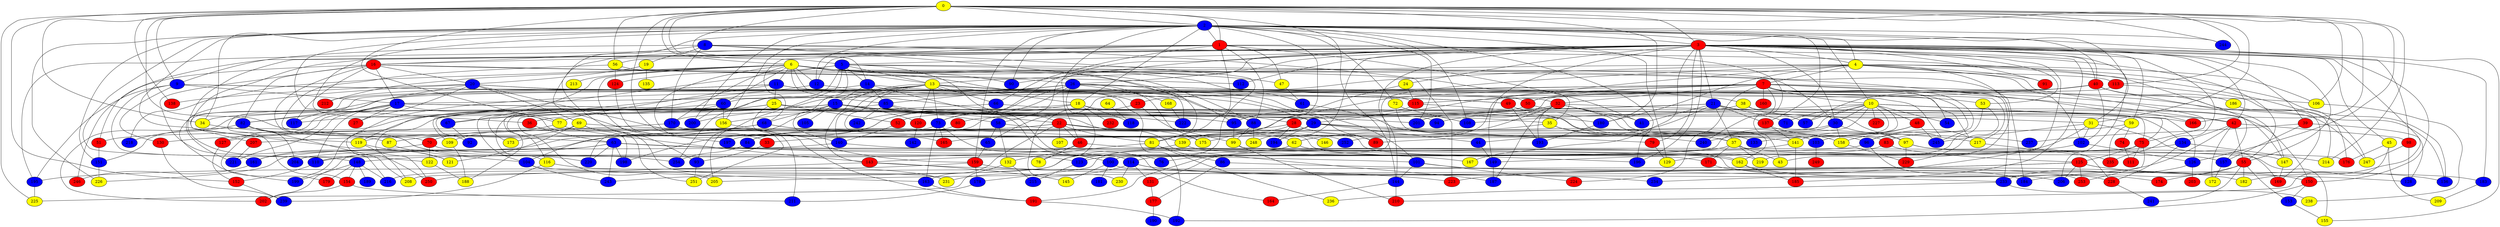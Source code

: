 graph {
0 [style = filled fillcolor = yellow];
1 [style = filled fillcolor = red];
2 [style = filled fillcolor = blue];
3 [style = filled fillcolor = red];
4 [style = filled fillcolor = yellow];
5 [style = filled fillcolor = blue];
6 [style = filled fillcolor = yellow];
7 [style = filled fillcolor = red];
8 [style = filled fillcolor = blue];
9 [style = filled fillcolor = blue];
10 [style = filled fillcolor = yellow];
11 [style = filled fillcolor = blue];
12 [style = filled fillcolor = blue];
13 [style = filled fillcolor = yellow];
14 [style = filled fillcolor = blue];
15 [style = filled fillcolor = blue];
16 [style = filled fillcolor = red];
17 [style = filled fillcolor = blue];
18 [style = filled fillcolor = yellow];
19 [style = filled fillcolor = yellow];
20 [style = filled fillcolor = blue];
21 [style = filled fillcolor = blue];
22 [style = filled fillcolor = red];
23 [style = filled fillcolor = red];
24 [style = filled fillcolor = yellow];
25 [style = filled fillcolor = yellow];
26 [style = filled fillcolor = blue];
27 [style = filled fillcolor = red];
28 [style = filled fillcolor = red];
29 [style = filled fillcolor = blue];
30 [style = filled fillcolor = blue];
31 [style = filled fillcolor = yellow];
32 [style = filled fillcolor = red];
33 [style = filled fillcolor = red];
34 [style = filled fillcolor = yellow];
35 [style = filled fillcolor = yellow];
36 [style = filled fillcolor = red];
37 [style = filled fillcolor = yellow];
38 [style = filled fillcolor = yellow];
39 [style = filled fillcolor = red];
40 [style = filled fillcolor = red];
41 [style = filled fillcolor = blue];
42 [style = filled fillcolor = red];
43 [style = filled fillcolor = yellow];
44 [style = filled fillcolor = blue];
45 [style = filled fillcolor = yellow];
46 [style = filled fillcolor = red];
47 [style = filled fillcolor = yellow];
48 [style = filled fillcolor = red];
49 [style = filled fillcolor = red];
50 [style = filled fillcolor = red];
51 [style = filled fillcolor = red];
52 [style = filled fillcolor = red];
53 [style = filled fillcolor = yellow];
54 [style = filled fillcolor = blue];
55 [style = filled fillcolor = red];
56 [style = filled fillcolor = yellow];
57 [style = filled fillcolor = blue];
58 [style = filled fillcolor = blue];
59 [style = filled fillcolor = yellow];
60 [style = filled fillcolor = blue];
61 [style = filled fillcolor = blue];
62 [style = filled fillcolor = yellow];
63 [style = filled fillcolor = blue];
64 [style = filled fillcolor = yellow];
65 [style = filled fillcolor = blue];
66 [style = filled fillcolor = blue];
67 [style = filled fillcolor = blue];
68 [style = filled fillcolor = blue];
69 [style = filled fillcolor = yellow];
70 [style = filled fillcolor = red];
71 [style = filled fillcolor = blue];
72 [style = filled fillcolor = yellow];
73 [style = filled fillcolor = blue];
74 [style = filled fillcolor = red];
75 [style = filled fillcolor = red];
76 [style = filled fillcolor = blue];
77 [style = filled fillcolor = yellow];
78 [style = filled fillcolor = yellow];
79 [style = filled fillcolor = red];
80 [style = filled fillcolor = red];
81 [style = filled fillcolor = yellow];
82 [style = filled fillcolor = blue];
83 [style = filled fillcolor = red];
84 [style = filled fillcolor = blue];
85 [style = filled fillcolor = blue];
86 [style = filled fillcolor = blue];
87 [style = filled fillcolor = yellow];
88 [style = filled fillcolor = blue];
89 [style = filled fillcolor = red];
90 [style = filled fillcolor = blue];
91 [style = filled fillcolor = red];
92 [style = filled fillcolor = blue];
93 [style = filled fillcolor = blue];
94 [style = filled fillcolor = blue];
95 [style = filled fillcolor = blue];
96 [style = filled fillcolor = blue];
97 [style = filled fillcolor = yellow];
98 [style = filled fillcolor = red];
99 [style = filled fillcolor = yellow];
100 [style = filled fillcolor = blue];
101 [style = filled fillcolor = blue];
102 [style = filled fillcolor = blue];
103 [style = filled fillcolor = blue];
104 [style = filled fillcolor = blue];
105 [style = filled fillcolor = blue];
106 [style = filled fillcolor = yellow];
107 [style = filled fillcolor = yellow];
108 [style = filled fillcolor = blue];
109 [style = filled fillcolor = yellow];
110 [style = filled fillcolor = blue];
111 [style = filled fillcolor = red];
112 [style = filled fillcolor = blue];
113 [style = filled fillcolor = red];
114 [style = filled fillcolor = blue];
115 [style = filled fillcolor = red];
116 [style = filled fillcolor = yellow];
117 [style = filled fillcolor = blue];
118 [style = filled fillcolor = blue];
119 [style = filled fillcolor = yellow];
120 [style = filled fillcolor = red];
121 [style = filled fillcolor = yellow];
122 [style = filled fillcolor = yellow];
123 [style = filled fillcolor = blue];
124 [style = filled fillcolor = red];
125 [style = filled fillcolor = red];
126 [style = filled fillcolor = blue];
127 [style = filled fillcolor = red];
128 [style = filled fillcolor = blue];
129 [style = filled fillcolor = yellow];
130 [style = filled fillcolor = red];
131 [style = filled fillcolor = red];
132 [style = filled fillcolor = yellow];
133 [style = filled fillcolor = blue];
134 [style = filled fillcolor = blue];
135 [style = filled fillcolor = yellow];
136 [style = filled fillcolor = blue];
137 [style = filled fillcolor = red];
138 [style = filled fillcolor = red];
139 [style = filled fillcolor = yellow];
140 [style = filled fillcolor = blue];
141 [style = filled fillcolor = yellow];
142 [style = filled fillcolor = blue];
143 [style = filled fillcolor = red];
144 [style = filled fillcolor = blue];
145 [style = filled fillcolor = yellow];
146 [style = filled fillcolor = yellow];
147 [style = filled fillcolor = yellow];
148 [style = filled fillcolor = blue];
149 [style = filled fillcolor = blue];
150 [style = filled fillcolor = red];
151 [style = filled fillcolor = blue];
152 [style = filled fillcolor = red];
153 [style = filled fillcolor = blue];
154 [style = filled fillcolor = red];
155 [style = filled fillcolor = yellow];
156 [style = filled fillcolor = yellow];
157 [style = filled fillcolor = blue];
158 [style = filled fillcolor = yellow];
159 [style = filled fillcolor = red];
160 [style = filled fillcolor = red];
161 [style = filled fillcolor = blue];
162 [style = filled fillcolor = yellow];
163 [style = filled fillcolor = blue];
164 [style = filled fillcolor = red];
165 [style = filled fillcolor = red];
166 [style = filled fillcolor = red];
167 [style = filled fillcolor = yellow];
168 [style = filled fillcolor = yellow];
169 [style = filled fillcolor = red];
170 [style = filled fillcolor = blue];
171 [style = filled fillcolor = red];
172 [style = filled fillcolor = yellow];
173 [style = filled fillcolor = yellow];
174 [style = filled fillcolor = red];
175 [style = filled fillcolor = yellow];
176 [style = filled fillcolor = red];
177 [style = filled fillcolor = red];
178 [style = filled fillcolor = blue];
179 [style = filled fillcolor = red];
180 [style = filled fillcolor = blue];
181 [style = filled fillcolor = blue];
182 [style = filled fillcolor = yellow];
183 [style = filled fillcolor = blue];
184 [style = filled fillcolor = blue];
185 [style = filled fillcolor = red];
186 [style = filled fillcolor = yellow];
187 [style = filled fillcolor = blue];
188 [style = filled fillcolor = yellow];
189 [style = filled fillcolor = blue];
190 [style = filled fillcolor = blue];
191 [style = filled fillcolor = red];
192 [style = filled fillcolor = blue];
193 [style = filled fillcolor = blue];
194 [style = filled fillcolor = blue];
195 [style = filled fillcolor = blue];
196 [style = filled fillcolor = blue];
197 [style = filled fillcolor = blue];
198 [style = filled fillcolor = blue];
199 [style = filled fillcolor = blue];
200 [style = filled fillcolor = blue];
201 [style = filled fillcolor = blue];
202 [style = filled fillcolor = red];
203 [style = filled fillcolor = red];
204 [style = filled fillcolor = blue];
205 [style = filled fillcolor = yellow];
206 [style = filled fillcolor = blue];
207 [style = filled fillcolor = red];
208 [style = filled fillcolor = yellow];
209 [style = filled fillcolor = yellow];
210 [style = filled fillcolor = red];
211 [style = filled fillcolor = blue];
212 [style = filled fillcolor = red];
213 [style = filled fillcolor = yellow];
214 [style = filled fillcolor = yellow];
215 [style = filled fillcolor = blue];
216 [style = filled fillcolor = blue];
217 [style = filled fillcolor = yellow];
218 [style = filled fillcolor = blue];
219 [style = filled fillcolor = yellow];
220 [style = filled fillcolor = blue];
221 [style = filled fillcolor = blue];
222 [style = filled fillcolor = blue];
223 [style = filled fillcolor = red];
224 [style = filled fillcolor = red];
225 [style = filled fillcolor = yellow];
226 [style = filled fillcolor = yellow];
227 [style = filled fillcolor = red];
228 [style = filled fillcolor = red];
229 [style = filled fillcolor = red];
230 [style = filled fillcolor = yellow];
231 [style = filled fillcolor = yellow];
232 [style = filled fillcolor = red];
233 [style = filled fillcolor = blue];
234 [style = filled fillcolor = blue];
235 [style = filled fillcolor = red];
236 [style = filled fillcolor = yellow];
237 [style = filled fillcolor = blue];
238 [style = filled fillcolor = yellow];
239 [style = filled fillcolor = blue];
240 [style = filled fillcolor = blue];
241 [style = filled fillcolor = blue];
242 [style = filled fillcolor = blue];
243 [style = filled fillcolor = blue];
244 [style = filled fillcolor = blue];
245 [style = filled fillcolor = blue];
246 [style = filled fillcolor = red];
247 [style = filled fillcolor = yellow];
248 [style = filled fillcolor = yellow];
249 [style = filled fillcolor = red];
250 [style = filled fillcolor = red];
251 [style = filled fillcolor = yellow];
252 [style = filled fillcolor = blue];
253 [style = filled fillcolor = red];
254 [style = filled fillcolor = blue];
0 -- 5;
0 -- 3;
0 -- 1;
0 -- 2;
0 -- 6;
0 -- 9;
0 -- 14;
0 -- 31;
0 -- 34;
0 -- 56;
0 -- 63;
0 -- 77;
0 -- 106;
0 -- 113;
0 -- 126;
0 -- 138;
0 -- 144;
0 -- 152;
0 -- 166;
0 -- 180;
0 -- 211;
0 -- 214;
0 -- 225;
0 -- 244;
2 -- 1;
2 -- 3;
2 -- 4;
2 -- 10;
2 -- 12;
2 -- 18;
2 -- 31;
2 -- 33;
2 -- 34;
2 -- 36;
2 -- 40;
2 -- 46;
2 -- 72;
2 -- 90;
2 -- 98;
2 -- 108;
2 -- 119;
2 -- 129;
2 -- 137;
2 -- 148;
2 -- 151;
2 -- 156;
2 -- 159;
2 -- 175;
2 -- 196;
2 -- 198;
2 -- 200;
2 -- 201;
2 -- 226;
2 -- 244;
1 -- 12;
1 -- 16;
1 -- 41;
1 -- 43;
1 -- 47;
1 -- 55;
1 -- 66;
1 -- 81;
1 -- 88;
1 -- 93;
1 -- 195;
3 -- 4;
3 -- 5;
3 -- 21;
3 -- 24;
3 -- 26;
3 -- 30;
3 -- 39;
3 -- 40;
3 -- 42;
3 -- 45;
3 -- 51;
3 -- 53;
3 -- 55;
3 -- 56;
3 -- 58;
3 -- 59;
3 -- 68;
3 -- 73;
3 -- 79;
3 -- 90;
3 -- 91;
3 -- 112;
3 -- 121;
3 -- 122;
3 -- 144;
3 -- 149;
3 -- 150;
3 -- 155;
3 -- 167;
3 -- 182;
3 -- 183;
3 -- 185;
3 -- 196;
3 -- 206;
3 -- 223;
3 -- 235;
3 -- 248;
4 -- 7;
4 -- 13;
4 -- 29;
4 -- 43;
4 -- 65;
4 -- 75;
4 -- 91;
4 -- 100;
4 -- 102;
4 -- 106;
4 -- 136;
4 -- 180;
4 -- 247;
5 -- 13;
5 -- 14;
5 -- 22;
5 -- 93;
5 -- 109;
5 -- 124;
5 -- 140;
5 -- 184;
5 -- 223;
5 -- 254;
6 -- 11;
6 -- 12;
6 -- 13;
6 -- 23;
6 -- 30;
6 -- 47;
6 -- 60;
6 -- 61;
6 -- 67;
6 -- 85;
6 -- 88;
6 -- 90;
6 -- 94;
6 -- 95;
6 -- 170;
6 -- 191;
6 -- 197;
6 -- 212;
6 -- 213;
6 -- 218;
7 -- 10;
7 -- 17;
7 -- 23;
7 -- 32;
7 -- 42;
7 -- 50;
7 -- 54;
7 -- 60;
7 -- 96;
7 -- 136;
7 -- 160;
7 -- 165;
7 -- 194;
7 -- 224;
7 -- 233;
7 -- 240;
7 -- 245;
7 -- 247;
8 -- 9;
8 -- 16;
8 -- 19;
8 -- 35;
8 -- 81;
8 -- 123;
8 -- 157;
8 -- 170;
9 -- 17;
9 -- 49;
9 -- 130;
9 -- 158;
9 -- 161;
9 -- 195;
10 -- 30;
10 -- 48;
10 -- 54;
10 -- 57;
10 -- 71;
10 -- 75;
10 -- 89;
10 -- 108;
10 -- 126;
10 -- 133;
10 -- 147;
10 -- 227;
10 -- 240;
10 -- 252;
11 -- 25;
11 -- 29;
11 -- 77;
11 -- 89;
11 -- 199;
11 -- 212;
12 -- 49;
12 -- 173;
13 -- 15;
13 -- 18;
13 -- 53;
13 -- 66;
13 -- 73;
13 -- 82;
13 -- 96;
13 -- 101;
13 -- 106;
13 -- 120;
13 -- 139;
13 -- 140;
13 -- 143;
13 -- 192;
13 -- 200;
13 -- 217;
13 -- 250;
14 -- 15;
14 -- 76;
14 -- 85;
14 -- 115;
14 -- 207;
15 -- 22;
15 -- 35;
15 -- 58;
15 -- 67;
15 -- 68;
15 -- 95;
15 -- 97;
15 -- 105;
15 -- 116;
15 -- 120;
15 -- 151;
15 -- 180;
15 -- 188;
15 -- 199;
15 -- 205;
15 -- 250;
16 -- 17;
16 -- 20;
16 -- 26;
16 -- 82;
16 -- 112;
16 -- 117;
16 -- 166;
16 -- 216;
16 -- 220;
16 -- 246;
17 -- 27;
17 -- 29;
17 -- 77;
17 -- 82;
17 -- 110;
17 -- 127;
17 -- 179;
17 -- 187;
17 -- 201;
17 -- 221;
17 -- 222;
18 -- 59;
18 -- 73;
18 -- 118;
18 -- 198;
18 -- 232;
19 -- 20;
19 -- 135;
20 -- 27;
20 -- 28;
20 -- 50;
20 -- 62;
20 -- 69;
20 -- 117;
20 -- 138;
20 -- 221;
21 -- 28;
21 -- 37;
21 -- 41;
21 -- 44;
21 -- 71;
21 -- 104;
21 -- 137;
21 -- 166;
22 -- 46;
22 -- 51;
22 -- 81;
22 -- 96;
22 -- 107;
22 -- 127;
22 -- 162;
22 -- 163;
22 -- 175;
23 -- 99;
23 -- 230;
24 -- 95;
24 -- 115;
25 -- 31;
25 -- 34;
25 -- 52;
25 -- 117;
25 -- 134;
25 -- 165;
25 -- 202;
26 -- 32;
26 -- 38;
26 -- 78;
26 -- 84;
26 -- 85;
26 -- 92;
26 -- 154;
26 -- 168;
26 -- 175;
26 -- 222;
26 -- 242;
28 -- 89;
28 -- 139;
28 -- 194;
28 -- 197;
29 -- 37;
29 -- 44;
29 -- 79;
29 -- 84;
29 -- 161;
29 -- 173;
29 -- 194;
29 -- 217;
29 -- 226;
30 -- 33;
30 -- 97;
30 -- 114;
30 -- 158;
31 -- 102;
31 -- 131;
31 -- 169;
31 -- 245;
32 -- 36;
32 -- 37;
32 -- 41;
32 -- 42;
32 -- 62;
32 -- 80;
32 -- 103;
32 -- 187;
32 -- 193;
33 -- 93;
34 -- 87;
35 -- 62;
35 -- 133;
35 -- 240;
36 -- 63;
37 -- 43;
37 -- 76;
37 -- 157;
37 -- 171;
37 -- 219;
38 -- 57;
38 -- 94;
38 -- 150;
39 -- 128;
39 -- 157;
39 -- 237;
40 -- 50;
40 -- 57;
40 -- 102;
40 -- 115;
40 -- 116;
40 -- 147;
40 -- 169;
40 -- 186;
42 -- 55;
42 -- 98;
42 -- 134;
42 -- 172;
42 -- 234;
44 -- 149;
45 -- 176;
45 -- 209;
45 -- 210;
46 -- 78;
46 -- 110;
46 -- 155;
47 -- 61;
48 -- 103;
48 -- 141;
48 -- 245;
49 -- 103;
49 -- 193;
50 -- 52;
50 -- 75;
51 -- 151;
52 -- 140;
53 -- 219;
53 -- 229;
55 -- 153;
55 -- 174;
55 -- 182;
55 -- 184;
55 -- 241;
56 -- 70;
56 -- 113;
56 -- 124;
58 -- 65;
58 -- 132;
58 -- 146;
59 -- 74;
59 -- 83;
59 -- 235;
60 -- 104;
60 -- 119;
60 -- 156;
60 -- 200;
61 -- 141;
62 -- 143;
62 -- 178;
62 -- 206;
63 -- 101;
63 -- 110;
63 -- 114;
63 -- 167;
63 -- 176;
63 -- 198;
63 -- 202;
63 -- 220;
63 -- 243;
64 -- 118;
65 -- 159;
66 -- 162;
66 -- 205;
67 -- 92;
68 -- 70;
68 -- 130;
68 -- 237;
68 -- 252;
69 -- 87;
69 -- 97;
69 -- 121;
69 -- 231;
69 -- 251;
70 -- 122;
70 -- 123;
70 -- 161;
72 -- 83;
72 -- 108;
73 -- 119;
73 -- 163;
73 -- 164;
73 -- 165;
74 -- 111;
75 -- 111;
75 -- 123;
75 -- 125;
75 -- 253;
77 -- 109;
77 -- 143;
79 -- 129;
80 -- 220;
81 -- 86;
81 -- 132;
81 -- 236;
82 -- 204;
82 -- 208;
82 -- 218;
82 -- 254;
83 -- 125;
83 -- 216;
84 -- 254;
85 -- 88;
85 -- 100;
85 -- 156;
85 -- 242;
86 -- 128;
86 -- 177;
87 -- 104;
88 -- 99;
88 -- 248;
93 -- 251;
95 -- 99;
96 -- 149;
96 -- 253;
97 -- 147;
97 -- 228;
97 -- 229;
98 -- 128;
98 -- 247;
99 -- 196;
99 -- 210;
100 -- 145;
100 -- 181;
100 -- 233;
101 -- 144;
101 -- 182;
101 -- 224;
102 -- 126;
102 -- 129;
103 -- 249;
104 -- 163;
104 -- 243;
106 -- 238;
109 -- 188;
110 -- 152;
113 -- 176;
113 -- 201;
114 -- 131;
114 -- 228;
114 -- 230;
114 -- 231;
114 -- 234;
115 -- 133;
115 -- 170;
116 -- 231;
116 -- 239;
119 -- 121;
119 -- 208;
120 -- 142;
122 -- 188;
123 -- 215;
124 -- 251;
125 -- 136;
125 -- 150;
125 -- 205;
125 -- 206;
125 -- 208;
125 -- 253;
126 -- 203;
126 -- 233;
127 -- 152;
130 -- 239;
131 -- 177;
132 -- 215;
132 -- 225;
134 -- 148;
134 -- 214;
134 -- 228;
137 -- 141;
137 -- 158;
139 -- 171;
139 -- 243;
140 -- 162;
140 -- 204;
141 -- 185;
141 -- 191;
143 -- 145;
143 -- 223;
143 -- 250;
144 -- 164;
144 -- 210;
147 -- 169;
148 -- 154;
148 -- 179;
148 -- 189;
148 -- 199;
148 -- 216;
149 -- 187;
150 -- 153;
150 -- 192;
151 -- 226;
152 -- 239;
153 -- 155;
154 -- 202;
154 -- 211;
156 -- 159;
157 -- 172;
158 -- 229;
159 -- 178;
159 -- 183;
159 -- 195;
161 -- 246;
162 -- 174;
162 -- 185;
163 -- 191;
168 -- 222;
170 -- 207;
170 -- 219;
171 -- 184;
177 -- 190;
178 -- 211;
180 -- 193;
183 -- 209;
186 -- 214;
191 -- 192;
195 -- 225;
207 -- 221;
217 -- 235;
228 -- 241;
233 -- 236;
233 -- 238;
}
